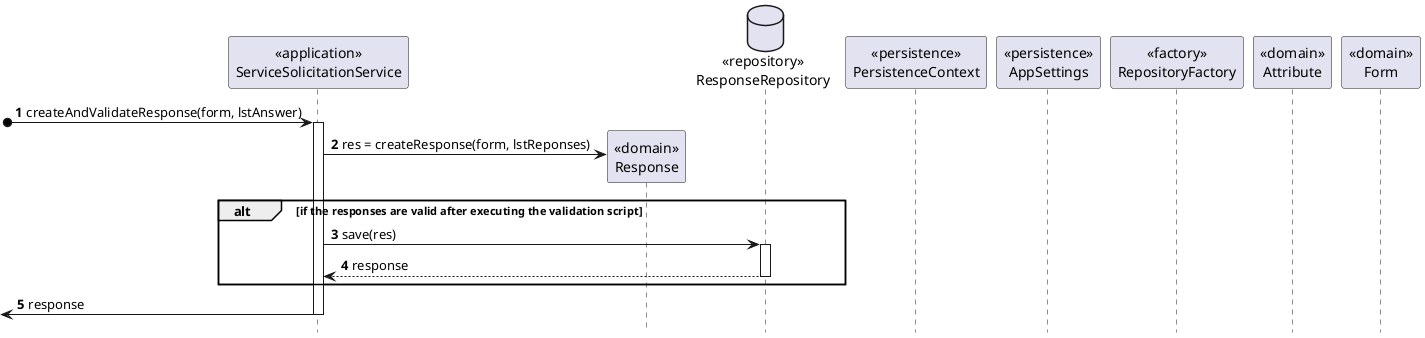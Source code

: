 @startuml
autonumber
hide footbox

participant "<<application>>\nServiceSolicitationService" as SRV
participant "<<domain>>\nResponse" as RS
database "<<repository>>\nResponseRepository" as RR
participant "<<persistence>>\nPersistenceContext" as PC
participant "<<persistence>>\nAppSettings" as AS
participant "<<factory>>\nRepositoryFactory" as RF
participant "<<domain>>\nAttribute" as A
participant "<<domain>>\nForm" as F

[o-> SRV : createAndValidateResponse(form, lstAnswer)
activate SRV

SRV -> RS** : res = createResponse(form, lstReponses)

alt if the responses are valid after executing the validation script

SRV -> RR : save(res)
activate RR

RR --> SRV : response
deactivate RR

end

<- SRV : response
deactivate SRV

@enduml

